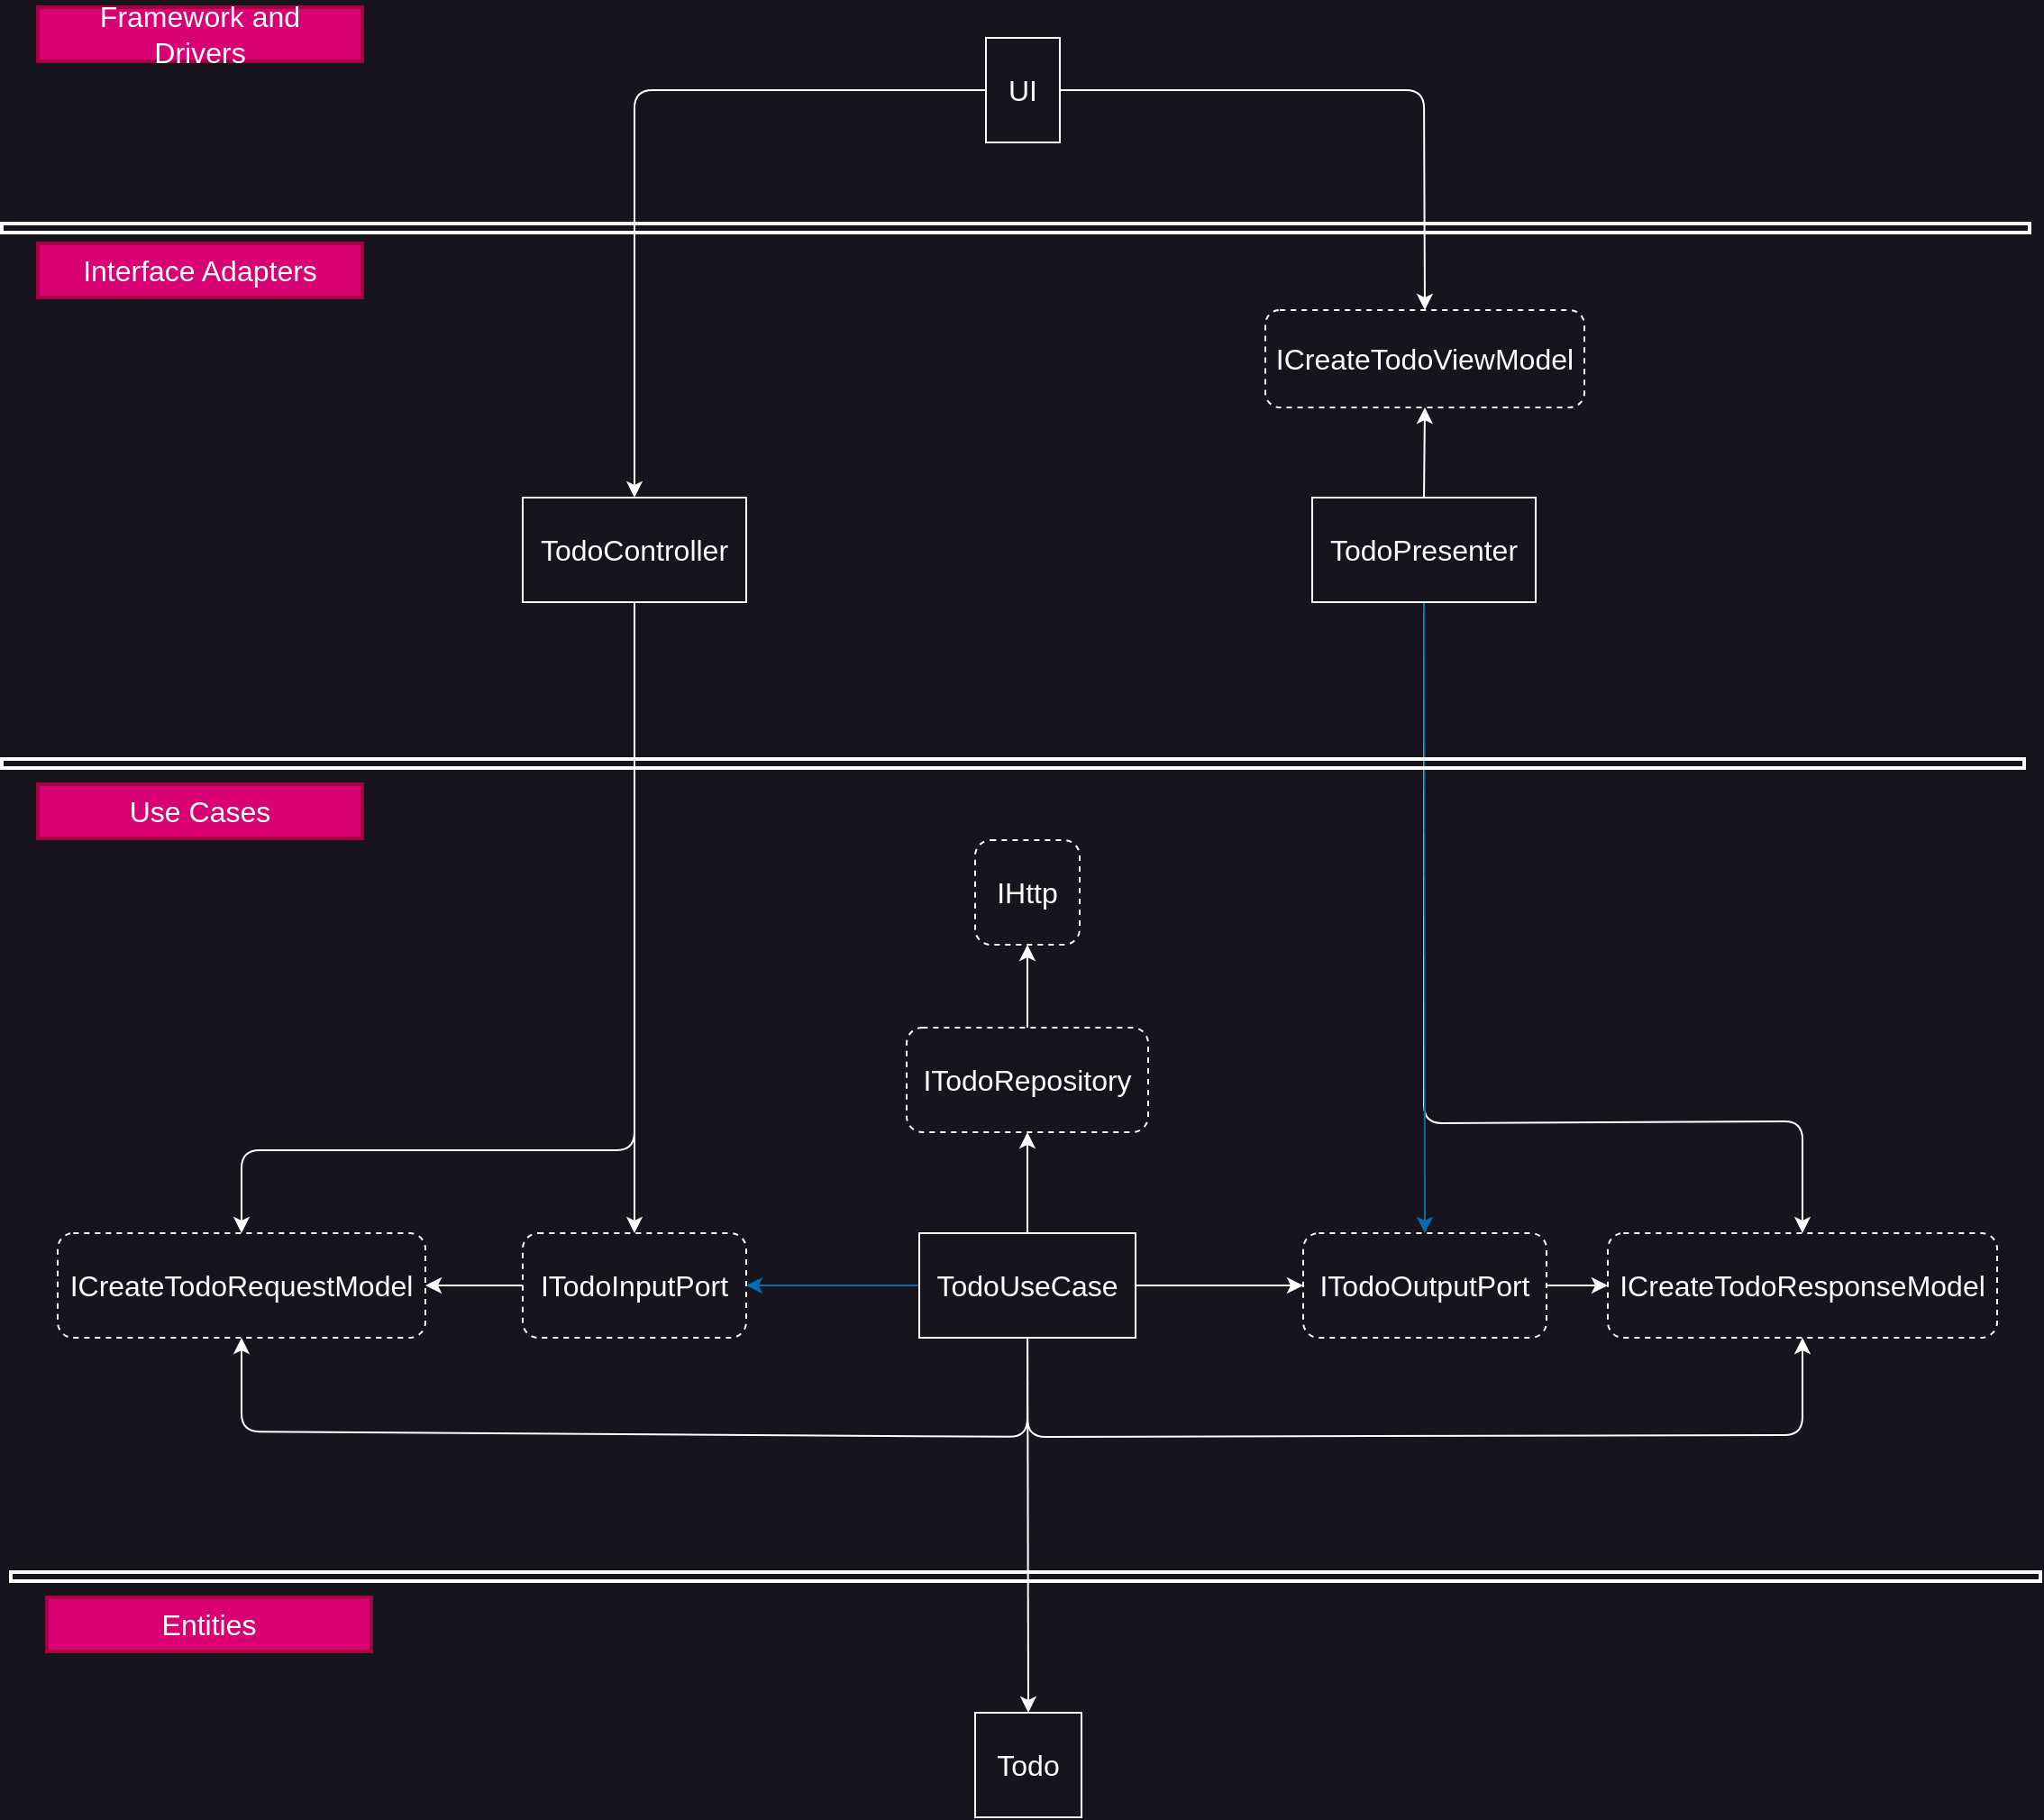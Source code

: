 <mxfile>
    <diagram id="_vay8Y5pAFVPlpuN3CmY" name="Page-1">
        <mxGraphModel dx="2379" dy="1093" grid="0" gridSize="20" guides="1" tooltips="1" connect="1" arrows="1" fold="1" page="1" pageScale="1" pageWidth="1169" pageHeight="1654" background="#18141D" math="0" shadow="0">
            <root>
                <mxCell id="0"/>
                <mxCell id="1" parent="0"/>
                <mxCell id="61" style="edgeStyle=none;html=1;exitX=1;exitY=0.5;exitDx=0;exitDy=0;entryX=0.5;entryY=0;entryDx=0;entryDy=0;fontColor=#FFFFFF;strokeColor=#FFFFFF;fontSize=16;spacingTop=4;spacingBottom=4;spacingLeft=8;spacingRight=8;" parent="1" source="2" target="39" edge="1">
                    <mxGeometry relative="1" as="geometry">
                        <Array as="points">
                            <mxPoint x="808" y="56"/>
                        </Array>
                    </mxGeometry>
                </mxCell>
                <mxCell id="80" style="edgeStyle=none;html=1;entryX=0.5;entryY=0;entryDx=0;entryDy=0;fontColor=#FFFFFF;strokeColor=#FFFFFF;fontSize=16;spacingTop=4;spacingBottom=4;spacingLeft=8;spacingRight=8;" parent="1" source="2" target="3" edge="1">
                    <mxGeometry relative="1" as="geometry">
                        <Array as="points">
                            <mxPoint x="370" y="56"/>
                        </Array>
                    </mxGeometry>
                </mxCell>
                <mxCell id="2" value="UI" style="rounded=0;whiteSpace=wrap;html=1;fillColor=#18141D;strokeColor=#FFFFFF;fontColor=#FFFFFF;fontSize=16;spacingTop=16;spacingBottom=16;spacingLeft=6;spacingRight=6;" parent="1" vertex="1">
                    <mxGeometry x="565" y="27" width="41" height="58" as="geometry"/>
                </mxCell>
                <mxCell id="78" style="edgeStyle=none;html=1;entryX=0.5;entryY=0;entryDx=0;entryDy=0;fontColor=#FFFFFF;strokeColor=#FFFFFF;fontSize=16;spacingTop=4;spacingBottom=4;spacingLeft=8;spacingRight=8;" parent="1" source="3" target="67" edge="1">
                    <mxGeometry relative="1" as="geometry">
                        <Array as="points">
                            <mxPoint x="370" y="644"/>
                            <mxPoint x="152" y="644"/>
                        </Array>
                    </mxGeometry>
                </mxCell>
                <mxCell id="98" style="edgeStyle=none;html=1;entryX=0.5;entryY=0;entryDx=0;entryDy=0;endArrow=classic;endFill=1;fontColor=#FFFFFF;strokeColor=#FFFFFF;fontSize=16;spacingTop=4;spacingBottom=4;spacingLeft=8;spacingRight=8;" parent="1" source="3" target="73" edge="1">
                    <mxGeometry relative="1" as="geometry"/>
                </mxCell>
                <mxCell id="3" value="TodoController" style="rounded=0;whiteSpace=wrap;html=1;fillColor=#18141D;strokeColor=#FFFFFF;fontColor=#FFFFFF;fontSize=16;spacingTop=16;spacingBottom=16;spacingLeft=6;spacingRight=6;" parent="1" vertex="1">
                    <mxGeometry x="308" y="282" width="124" height="58" as="geometry"/>
                </mxCell>
                <mxCell id="66" style="edgeStyle=none;html=1;entryX=0;entryY=0.5;entryDx=0;entryDy=0;strokeColor=#FFFFFF;fontSize=16;spacingTop=4;spacingBottom=4;spacingLeft=8;spacingRight=8;" parent="1" source="5" target="63" edge="1">
                    <mxGeometry relative="1" as="geometry"/>
                </mxCell>
                <mxCell id="5" value="ITodoOutputPort" style="rounded=1;whiteSpace=wrap;html=1;glass=0;shadow=0;dashed=1;fillColor=#18141D;strokeColor=#FFFFFF;fontColor=#FFFFFF;fontSize=16;spacingTop=16;spacingBottom=16;spacingLeft=6;spacingRight=6;" parent="1" vertex="1">
                    <mxGeometry x="741" y="690" width="135" height="58" as="geometry"/>
                </mxCell>
                <mxCell id="101" style="edgeStyle=none;html=1;entryX=0.5;entryY=1;entryDx=0;entryDy=0;endArrow=classic;endFill=1;strokeColor=#FFFFFF;fontSize=16;spacingTop=4;spacingBottom=4;spacingLeft=8;spacingRight=8;" parent="1" source="10" target="15" edge="1">
                    <mxGeometry relative="1" as="geometry"/>
                </mxCell>
                <mxCell id="10" value="ITodoRepository" style="rounded=1;whiteSpace=wrap;html=1;glass=0;shadow=0;dashed=1;fillColor=#18141D;strokeColor=#FFFFFF;fontColor=#FFFFFF;fontSize=16;spacingTop=16;spacingBottom=16;spacingLeft=6;spacingRight=6;" parent="1" vertex="1">
                    <mxGeometry x="521" y="576" width="134" height="58" as="geometry"/>
                </mxCell>
                <mxCell id="13" value="Todo" style="rounded=0;whiteSpace=wrap;html=1;glass=0;shadow=0;strokeColor=#FFFFFF;fillColor=#18141D;fontColor=#FFFFFF;fontSize=16;spacingTop=16;spacingBottom=16;spacingLeft=6;spacingRight=6;" parent="1" vertex="1">
                    <mxGeometry x="559" y="956" width="59" height="58" as="geometry"/>
                </mxCell>
                <mxCell id="15" value="IHttp" style="rounded=1;whiteSpace=wrap;html=1;glass=0;shadow=0;dashed=1;fillColor=#18141D;strokeColor=#FFFFFF;fontColor=#FFFFFF;fontSize=16;spacingTop=16;spacingBottom=16;spacingLeft=6;spacingRight=6;" parent="1" vertex="1">
                    <mxGeometry x="559" y="472" width="58" height="58" as="geometry"/>
                </mxCell>
                <mxCell id="62" style="edgeStyle=none;html=1;exitX=0.5;exitY=0;exitDx=0;exitDy=0;entryX=0.5;entryY=1;entryDx=0;entryDy=0;fontColor=#FFFFFF;strokeColor=#FFFFFF;fontSize=16;spacingTop=4;spacingBottom=4;spacingLeft=8;spacingRight=8;" parent="1" source="29" target="39" edge="1">
                    <mxGeometry relative="1" as="geometry"/>
                </mxCell>
                <mxCell id="64" style="edgeStyle=none;html=1;entryX=0.5;entryY=0;entryDx=0;entryDy=0;fontColor=#FFFFFF;strokeColor=#FFFFFF;fontSize=16;spacingTop=4;spacingBottom=4;spacingLeft=8;spacingRight=8;" parent="1" source="29" target="63" edge="1">
                    <mxGeometry relative="1" as="geometry">
                        <Array as="points">
                            <mxPoint x="808" y="629"/>
                            <mxPoint x="1018" y="628"/>
                        </Array>
                    </mxGeometry>
                </mxCell>
                <mxCell id="81" style="edgeStyle=none;html=1;entryX=0.5;entryY=0;entryDx=0;entryDy=0;fillColor=#1ba1e2;strokeColor=#006EAF;fontSize=16;spacingTop=4;spacingBottom=4;spacingLeft=8;spacingRight=8;" parent="1" source="29" target="5" edge="1">
                    <mxGeometry relative="1" as="geometry"/>
                </mxCell>
                <mxCell id="29" value="TodoPresenter" style="rounded=0;whiteSpace=wrap;html=1;fillColor=#18141D;strokeColor=#FFFFFF;fontColor=#FFFFFF;fontSize=16;spacingTop=16;spacingBottom=16;spacingLeft=6;spacingRight=6;" parent="1" vertex="1">
                    <mxGeometry x="746" y="282" width="124" height="58" as="geometry"/>
                </mxCell>
                <mxCell id="39" value="ICreateTodoViewModel" style="rounded=1;whiteSpace=wrap;html=1;glass=0;shadow=0;dashed=1;strokeColor=#FFFFFF;fillColor=#18141D;fontColor=#FFFFFF;fontSize=16;spacingRight=6;spacingLeft=6;spacing=0;spacingTop=16;spacingBottom=16;" parent="1" vertex="1">
                    <mxGeometry x="720" y="178" width="177" height="54" as="geometry"/>
                </mxCell>
                <mxCell id="47" value="" style="rounded=0;whiteSpace=wrap;html=1;strokeColor=#FFFFFF;fillColor=none;strokeWidth=2;fontSize=16;spacingTop=4;spacingBottom=4;spacingLeft=8;spacingRight=8;" parent="1" vertex="1">
                    <mxGeometry x="19" y="130" width="1125" height="5" as="geometry"/>
                </mxCell>
                <mxCell id="50" value="" style="rounded=0;whiteSpace=wrap;html=1;strokeColor=#FFFFFF;fillColor=none;strokeWidth=2;fontSize=16;spacingTop=4;spacingBottom=4;spacingLeft=8;spacingRight=8;" parent="1" vertex="1">
                    <mxGeometry x="19" y="427" width="1122" height="5" as="geometry"/>
                </mxCell>
                <mxCell id="55" value="" style="rounded=0;whiteSpace=wrap;html=1;strokeColor=#FFFFFF;fillColor=none;strokeWidth=2;fontSize=16;spacingTop=4;spacingBottom=4;spacingLeft=8;spacingRight=8;" parent="1" vertex="1">
                    <mxGeometry x="24" y="878" width="1126" height="5" as="geometry"/>
                </mxCell>
                <mxCell id="56" value="Entities" style="text;html=1;strokeColor=#A50040;fillColor=#d80073;align=center;verticalAlign=middle;whiteSpace=wrap;rounded=0;strokeWidth=2;fontColor=#ffffff;fontSize=16;spacingTop=4;spacingBottom=4;spacingLeft=8;spacingRight=8;" parent="1" vertex="1">
                    <mxGeometry x="44" y="892" width="180" height="30" as="geometry"/>
                </mxCell>
                <mxCell id="57" value="Use Cases" style="text;html=1;strokeColor=#A50040;fillColor=#d80073;align=center;verticalAlign=middle;whiteSpace=wrap;rounded=0;strokeWidth=2;fontColor=#ffffff;fontSize=16;spacingTop=4;spacingBottom=4;spacingLeft=8;spacingRight=8;" parent="1" vertex="1">
                    <mxGeometry x="39" y="441" width="180" height="30" as="geometry"/>
                </mxCell>
                <mxCell id="58" value="Interface Adapters" style="text;html=1;strokeColor=#A50040;fillColor=#d80073;align=center;verticalAlign=middle;whiteSpace=wrap;rounded=0;strokeWidth=2;fontColor=#ffffff;fontSize=16;spacingTop=4;spacingBottom=4;spacingLeft=8;spacingRight=8;" parent="1" vertex="1">
                    <mxGeometry x="39" y="141" width="180" height="30" as="geometry"/>
                </mxCell>
                <mxCell id="59" value="Framework and Drivers" style="text;html=1;strokeColor=#A50040;fillColor=#d80073;align=center;verticalAlign=middle;whiteSpace=wrap;rounded=0;strokeWidth=2;fontColor=#ffffff;fontSize=16;spacingTop=4;spacingBottom=4;spacingLeft=8;spacingRight=8;" parent="1" vertex="1">
                    <mxGeometry x="39" y="10" width="180" height="30" as="geometry"/>
                </mxCell>
                <mxCell id="63" value="ICreateTodoResponseModel" style="rounded=1;whiteSpace=wrap;html=1;glass=0;shadow=0;dashed=1;strokeColor=#FFFFFF;fillColor=#18141D;fontColor=#FFFFFF;fontSize=16;spacingTop=16;spacingBottom=16;spacingLeft=6;spacingRight=6;" parent="1" vertex="1">
                    <mxGeometry x="910" y="690" width="216" height="58" as="geometry"/>
                </mxCell>
                <mxCell id="67" value="ICreateTodoRequestModel" style="rounded=1;whiteSpace=wrap;html=1;glass=0;shadow=0;dashed=1;strokeColor=#FFFFFF;fillColor=#18141D;fontColor=#FFFFFF;fontSize=16;spacingTop=16;spacingBottom=16;spacingLeft=6;spacingRight=6;" parent="1" vertex="1">
                    <mxGeometry x="50" y="690" width="204" height="58" as="geometry"/>
                </mxCell>
                <mxCell id="72" style="edgeStyle=none;html=1;entryX=0;entryY=0.5;entryDx=0;entryDy=0;strokeColor=#FFFFFF;fontSize=16;spacingTop=4;spacingBottom=4;spacingLeft=8;spacingRight=8;" parent="1" source="71" target="5" edge="1">
                    <mxGeometry relative="1" as="geometry"/>
                </mxCell>
                <mxCell id="74" style="edgeStyle=none;html=1;entryX=1;entryY=0.5;entryDx=0;entryDy=0;fillColor=#1ba1e2;strokeColor=#006EAF;fontSize=16;spacingTop=4;spacingBottom=4;spacingLeft=8;spacingRight=8;" parent="1" source="71" target="73" edge="1">
                    <mxGeometry relative="1" as="geometry"/>
                </mxCell>
                <mxCell id="95" style="edgeStyle=none;html=1;entryX=0.5;entryY=1;entryDx=0;entryDy=0;endArrow=classic;endFill=1;fontColor=#FFFFFF;strokeColor=#FFFFFF;fontSize=16;spacingTop=4;spacingBottom=4;spacingLeft=8;spacingRight=8;" parent="1" source="71" target="63" edge="1">
                    <mxGeometry relative="1" as="geometry">
                        <Array as="points">
                            <mxPoint x="588" y="803"/>
                            <mxPoint x="1018" y="802"/>
                        </Array>
                    </mxGeometry>
                </mxCell>
                <mxCell id="97" style="edgeStyle=none;html=1;entryX=0.5;entryY=1;entryDx=0;entryDy=0;endArrow=classic;endFill=1;fontColor=#FFFFFF;strokeColor=#FFFFFF;fontSize=16;spacingTop=4;spacingBottom=4;spacingLeft=8;spacingRight=8;" parent="1" source="71" target="67" edge="1">
                    <mxGeometry relative="1" as="geometry">
                        <Array as="points">
                            <mxPoint x="588" y="803"/>
                            <mxPoint x="152" y="800"/>
                        </Array>
                    </mxGeometry>
                </mxCell>
                <mxCell id="99" style="edgeStyle=none;html=1;entryX=0.5;entryY=0;entryDx=0;entryDy=0;endArrow=classic;endFill=1;fontColor=#FFFFFF;labelBorderColor=#FFFFFF;strokeColor=#FFFFFF;fontSize=16;spacingTop=4;spacingBottom=4;spacingLeft=8;spacingRight=8;" parent="1" source="71" target="13" edge="1">
                    <mxGeometry relative="1" as="geometry"/>
                </mxCell>
                <mxCell id="100" style="edgeStyle=none;html=1;entryX=0.5;entryY=1;entryDx=0;entryDy=0;endArrow=classic;endFill=1;strokeColor=#FFFFFF;fontSize=16;spacingTop=4;spacingBottom=4;spacingLeft=8;spacingRight=8;" parent="1" source="71" target="10" edge="1">
                    <mxGeometry relative="1" as="geometry"/>
                </mxCell>
                <mxCell id="71" value="TodoUseCase" style="rounded=0;whiteSpace=wrap;html=1;glass=0;shadow=0;strokeColor=#FFFFFF;fillColor=#18141D;fontColor=#FFFFFF;fontSize=16;spacingTop=16;spacingBottom=16;spacingLeft=6;spacingRight=6;" parent="1" vertex="1">
                    <mxGeometry x="528" y="690" width="120" height="58" as="geometry"/>
                </mxCell>
                <mxCell id="77" style="edgeStyle=none;html=1;entryX=1;entryY=0.5;entryDx=0;entryDy=0;fontColor=#FFFFFF;strokeColor=#FFFFFF;fontSize=16;spacingTop=4;spacingBottom=4;spacingLeft=8;spacingRight=8;" parent="1" source="73" target="67" edge="1">
                    <mxGeometry relative="1" as="geometry"/>
                </mxCell>
                <mxCell id="73" value="ITodoInputPort" style="rounded=1;whiteSpace=wrap;html=1;glass=0;shadow=0;dashed=1;fillColor=#18141D;strokeColor=#FFFFFF;fontColor=#FFFFFF;fontSize=16;spacingTop=16;spacingBottom=16;spacingLeft=6;spacingRight=6;" parent="1" vertex="1">
                    <mxGeometry x="308" y="690" width="124" height="58" as="geometry"/>
                </mxCell>
            </root>
        </mxGraphModel>
    </diagram>
</mxfile>
